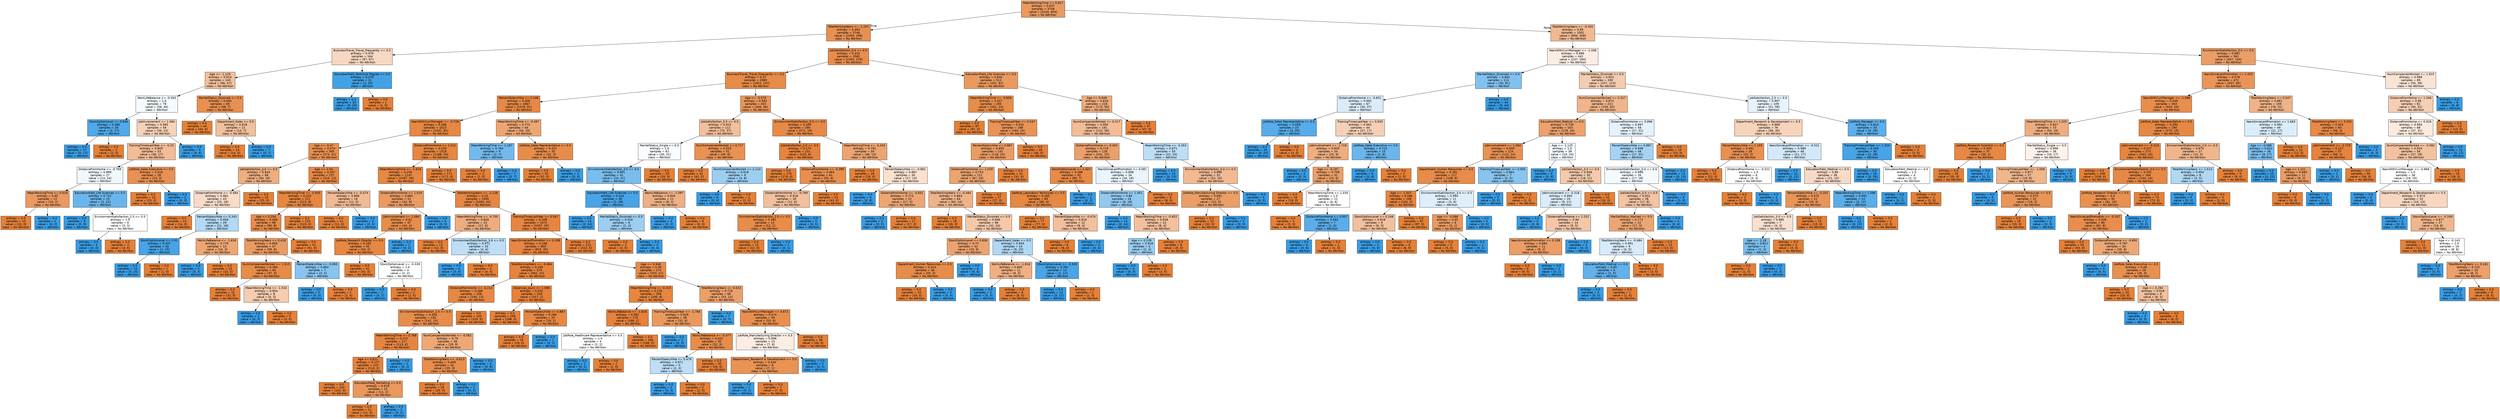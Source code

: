 digraph Tree {
node [shape=box, style="filled", color="black", fontname="helvetica"] ;
edge [fontname="helvetica"] ;
0 [label="MeanWorkingTime <= 0.817\nentropy = 0.637\nsamples = 3748\nvalue = [3144, 604]\nclass = No Attrition", fillcolor="#ea995f"] ;
1 [label="TotalWorkingYears <= -1.257\nentropy = 0.493\nsamples = 2746\nvalue = [2450, 296]\nclass = No Attrition", fillcolor="#e89051"] ;
0 -> 1 [labeldistance=2.5, labelangle=45, headlabel="True"] ;
2 [label="BusinessTravel_Travel_Frequently <= 0.5\nentropy = 0.976\nsamples = 164\nvalue = [97, 67]\nclass = No Attrition", fillcolor="#f7d8c2"] ;
1 -> 2 ;
3 [label="Age <= -1.125\nentropy = 0.914\nsamples = 143\nvalue = [96, 47]\nclass = No Attrition", fillcolor="#f2bf9a"] ;
2 -> 3 ;
4 [label="WorkLifeBalance <= -0.593\nentropy = 1.0\nsamples = 78\nvalue = [38, 40]\nclass = Attrition", fillcolor="#f5fafe"] ;
3 -> 4 ;
5 [label="StockOptionLevel <= 0.836\nentropy = 0.485\nsamples = 19\nvalue = [2, 17]\nclass = Attrition", fillcolor="#50a9e8"] ;
4 -> 5 ;
6 [label="entropy = 0.0\nsamples = 17\nvalue = [0, 17]\nclass = Attrition", fillcolor="#399de5"] ;
5 -> 6 ;
7 [label="entropy = 0.0\nsamples = 2\nvalue = [2, 0]\nclass = No Attrition", fillcolor="#e58139"] ;
5 -> 7 ;
8 [label="JobInvolvement <= 1.084\nentropy = 0.965\nsamples = 59\nvalue = [36, 23]\nclass = No Attrition", fillcolor="#f6d2b8"] ;
4 -> 8 ;
9 [label="TrainingTimesLastYear <= -0.23\nentropy = 0.905\nsamples = 53\nvalue = [36, 17]\nclass = No Attrition", fillcolor="#f1bc96"] ;
8 -> 9 ;
10 [label="DistanceFromHome <= -0.769\nentropy = 0.999\nsamples = 27\nvalue = [13, 14]\nclass = Attrition", fillcolor="#f1f8fd"] ;
9 -> 10 ;
11 [label="MeanWorkingTime <= 0.619\nentropy = 0.65\nsamples = 12\nvalue = [10, 2]\nclass = No Attrition", fillcolor="#ea9a61"] ;
10 -> 11 ;
12 [label="entropy = 0.0\nsamples = 10\nvalue = [10, 0]\nclass = No Attrition", fillcolor="#e58139"] ;
11 -> 12 ;
13 [label="entropy = 0.0\nsamples = 2\nvalue = [0, 2]\nclass = Attrition", fillcolor="#399de5"] ;
11 -> 13 ;
14 [label="EducationField_Life Sciences <= 0.5\nentropy = 0.722\nsamples = 15\nvalue = [3, 12]\nclass = Attrition", fillcolor="#6ab6ec"] ;
10 -> 14 ;
15 [label="entropy = 0.0\nsamples = 9\nvalue = [0, 9]\nclass = Attrition", fillcolor="#399de5"] ;
14 -> 15 ;
16 [label="EnvironmentSatisfaction_2.0 <= 0.5\nentropy = 1.0\nsamples = 6\nvalue = [3, 3]\nclass = No Attrition", fillcolor="#ffffff"] ;
14 -> 16 ;
17 [label="entropy = 0.0\nsamples = 3\nvalue = [0, 3]\nclass = Attrition", fillcolor="#399de5"] ;
16 -> 17 ;
18 [label="entropy = 0.0\nsamples = 3\nvalue = [3, 0]\nclass = No Attrition", fillcolor="#e58139"] ;
16 -> 18 ;
19 [label="JobRole_Sales Executive <= 0.5\nentropy = 0.516\nsamples = 26\nvalue = [23, 3]\nclass = No Attrition", fillcolor="#e89153"] ;
9 -> 19 ;
20 [label="entropy = 0.0\nsamples = 23\nvalue = [23, 0]\nclass = No Attrition", fillcolor="#e58139"] ;
19 -> 20 ;
21 [label="entropy = 0.0\nsamples = 3\nvalue = [0, 3]\nclass = Attrition", fillcolor="#399de5"] ;
19 -> 21 ;
22 [label="entropy = 0.0\nsamples = 6\nvalue = [0, 6]\nclass = Attrition", fillcolor="#399de5"] ;
8 -> 22 ;
23 [label="MaritalStatus_Divorced <= 0.5\nentropy = 0.493\nsamples = 65\nvalue = [58, 7]\nclass = No Attrition", fillcolor="#e89051"] ;
3 -> 23 ;
24 [label="entropy = 0.0\nsamples = 44\nvalue = [44, 0]\nclass = No Attrition", fillcolor="#e58139"] ;
23 -> 24 ;
25 [label="Department_Sales <= 0.5\nentropy = 0.918\nsamples = 21\nvalue = [14, 7]\nclass = No Attrition", fillcolor="#f2c09c"] ;
23 -> 25 ;
26 [label="entropy = 0.0\nsamples = 14\nvalue = [14, 0]\nclass = No Attrition", fillcolor="#e58139"] ;
25 -> 26 ;
27 [label="entropy = 0.0\nsamples = 7\nvalue = [0, 7]\nclass = Attrition", fillcolor="#399de5"] ;
25 -> 27 ;
28 [label="EducationField_Technical Degree <= 0.5\nentropy = 0.276\nsamples = 21\nvalue = [1, 20]\nclass = Attrition", fillcolor="#43a2e6"] ;
2 -> 28 ;
29 [label="entropy = 0.0\nsamples = 20\nvalue = [0, 20]\nclass = Attrition", fillcolor="#399de5"] ;
28 -> 29 ;
30 [label="entropy = 0.0\nsamples = 1\nvalue = [1, 0]\nclass = No Attrition", fillcolor="#e58139"] ;
28 -> 30 ;
31 [label="JobSatisfaction_0.0 <= 0.5\nentropy = 0.432\nsamples = 2582\nvalue = [2353, 229]\nclass = No Attrition", fillcolor="#e88d4c"] ;
1 -> 31 ;
32 [label="BusinessTravel_Travel_Frequently <= 0.5\nentropy = 0.37\nsamples = 2069\nvalue = [1922, 147]\nclass = No Attrition", fillcolor="#e78b48"] ;
31 -> 32 ;
33 [label="PercentSalaryHike <= 2.248\nentropy = 0.306\nsamples = 1667\nvalue = [1576, 91]\nclass = No Attrition", fillcolor="#e78844"] ;
32 -> 33 ;
34 [label="YearsWithCurrManager <= -0.728\nentropy = 0.286\nsamples = 1623\nvalue = [1542, 81]\nclass = No Attrition", fillcolor="#e68843"] ;
33 -> 34 ;
35 [label="Age <= -0.47\nentropy = 0.474\nsamples = 305\nvalue = [274, 31]\nclass = No Attrition", fillcolor="#e88f4f"] ;
34 -> 35 ;
36 [label="JobSatisfaction_3.0 <= 0.5\nentropy = 0.834\nsamples = 68\nvalue = [50, 18]\nclass = No Attrition", fillcolor="#eeae80"] ;
35 -> 36 ;
37 [label="DistanceFromHome <= -0.584\nentropy = 0.981\nsamples = 43\nvalue = [25, 18]\nclass = No Attrition", fillcolor="#f8dcc8"] ;
36 -> 37 ;
38 [label="entropy = 0.0\nsamples = 14\nvalue = [14, 0]\nclass = No Attrition", fillcolor="#e58139"] ;
37 -> 38 ;
39 [label="PercentSalaryHike <= 0.343\nentropy = 0.958\nsamples = 29\nvalue = [11, 18]\nclass = Attrition", fillcolor="#b2d9f5"] ;
37 -> 39 ;
40 [label="StockOptionLevel <= 2.01\nentropy = 0.337\nsamples = 16\nvalue = [1, 15]\nclass = Attrition", fillcolor="#46a4e7"] ;
39 -> 40 ;
41 [label="entropy = 0.0\nsamples = 15\nvalue = [0, 15]\nclass = Attrition", fillcolor="#399de5"] ;
40 -> 41 ;
42 [label="entropy = 0.0\nsamples = 1\nvalue = [1, 0]\nclass = No Attrition", fillcolor="#e58139"] ;
40 -> 42 ;
43 [label="WorkLifeBalance <= -1.816\nentropy = 0.779\nsamples = 13\nvalue = [10, 3]\nclass = No Attrition", fillcolor="#eda774"] ;
39 -> 43 ;
44 [label="entropy = 0.0\nsamples = 3\nvalue = [0, 3]\nclass = Attrition", fillcolor="#399de5"] ;
43 -> 44 ;
45 [label="entropy = 0.0\nsamples = 10\nvalue = [10, 0]\nclass = No Attrition", fillcolor="#e58139"] ;
43 -> 45 ;
46 [label="entropy = 0.0\nsamples = 25\nvalue = [25, 0]\nclass = No Attrition", fillcolor="#e58139"] ;
36 -> 46 ;
47 [label="Age <= 2.04\nentropy = 0.307\nsamples = 237\nvalue = [224, 13]\nclass = No Attrition", fillcolor="#e78844"] ;
35 -> 47 ;
48 [label="MeanWorkingTime <= -0.935\nentropy = 0.225\nsamples = 221\nvalue = [213, 8]\nclass = No Attrition", fillcolor="#e68640"] ;
47 -> 48 ;
49 [label="Age <= 0.294\nentropy = 0.408\nsamples = 98\nvalue = [90, 8]\nclass = No Attrition", fillcolor="#e78c4b"] ;
48 -> 49 ;
50 [label="TotalWorkingYears <= 0.418\nentropy = 0.658\nsamples = 47\nvalue = [39, 8]\nclass = No Attrition", fillcolor="#ea9b62"] ;
49 -> 50 ;
51 [label="NumCompaniesWorked <= 1.515\nentropy = 0.384\nsamples = 40\nvalue = [37, 3]\nclass = No Attrition", fillcolor="#e78b49"] ;
50 -> 51 ;
52 [label="entropy = 0.0\nsamples = 32\nvalue = [32, 0]\nclass = No Attrition", fillcolor="#e58139"] ;
51 -> 52 ;
53 [label="MeanWorkingTime <= -1.534\nentropy = 0.954\nsamples = 8\nvalue = [5, 3]\nclass = No Attrition", fillcolor="#f5cdb0"] ;
51 -> 53 ;
54 [label="entropy = 0.0\nsamples = 3\nvalue = [0, 3]\nclass = Attrition", fillcolor="#399de5"] ;
53 -> 54 ;
55 [label="entropy = 0.0\nsamples = 5\nvalue = [5, 0]\nclass = No Attrition", fillcolor="#e58139"] ;
53 -> 55 ;
56 [label="PercentSalaryHike <= -0.065\nentropy = 0.863\nsamples = 7\nvalue = [2, 5]\nclass = Attrition", fillcolor="#88c4ef"] ;
50 -> 56 ;
57 [label="entropy = 0.0\nsamples = 5\nvalue = [0, 5]\nclass = Attrition", fillcolor="#399de5"] ;
56 -> 57 ;
58 [label="entropy = 0.0\nsamples = 2\nvalue = [2, 0]\nclass = No Attrition", fillcolor="#e58139"] ;
56 -> 58 ;
59 [label="entropy = 0.0\nsamples = 51\nvalue = [51, 0]\nclass = No Attrition", fillcolor="#e58139"] ;
49 -> 59 ;
60 [label="entropy = 0.0\nsamples = 123\nvalue = [123, 0]\nclass = No Attrition", fillcolor="#e58139"] ;
48 -> 60 ;
61 [label="PercentSalaryHike <= -0.474\nentropy = 0.896\nsamples = 16\nvalue = [11, 5]\nclass = No Attrition", fillcolor="#f1ba93"] ;
47 -> 61 ;
62 [label="entropy = 0.0\nsamples = 11\nvalue = [11, 0]\nclass = No Attrition", fillcolor="#e58139"] ;
61 -> 62 ;
63 [label="entropy = 0.0\nsamples = 5\nvalue = [0, 5]\nclass = Attrition", fillcolor="#399de5"] ;
61 -> 63 ;
64 [label="DistanceFromHome <= 1.512\nentropy = 0.233\nsamples = 1318\nvalue = [1268, 50]\nclass = No Attrition", fillcolor="#e68641"] ;
34 -> 64 ;
65 [label="MeanWorkingTime <= -1.616\nentropy = 0.259\nsamples = 1147\nvalue = [1097, 50]\nclass = No Attrition", fillcolor="#e68742"] ;
64 -> 65 ;
66 [label="DistanceFromHome <= 1.019\nentropy = 0.665\nsamples = 52\nvalue = [43, 9]\nclass = No Attrition", fillcolor="#ea9b62"] ;
65 -> 66 ;
67 [label="JobInvolvement <= 1.084\nentropy = 0.42\nsamples = 47\nvalue = [43, 4]\nclass = No Attrition", fillcolor="#e78d4b"] ;
66 -> 67 ;
68 [label="JobRole_Research Director <= 0.5\nentropy = 0.262\nsamples = 45\nvalue = [43, 2]\nclass = No Attrition", fillcolor="#e68742"] ;
67 -> 68 ;
69 [label="entropy = 0.0\nsamples = 41\nvalue = [41, 0]\nclass = No Attrition", fillcolor="#e58139"] ;
68 -> 69 ;
70 [label="StockOptionLevel <= -0.339\nentropy = 1.0\nsamples = 4\nvalue = [2, 2]\nclass = No Attrition", fillcolor="#ffffff"] ;
68 -> 70 ;
71 [label="entropy = 0.0\nsamples = 2\nvalue = [0, 2]\nclass = Attrition", fillcolor="#399de5"] ;
70 -> 71 ;
72 [label="entropy = 0.0\nsamples = 2\nvalue = [2, 0]\nclass = No Attrition", fillcolor="#e58139"] ;
70 -> 72 ;
73 [label="entropy = 0.0\nsamples = 2\nvalue = [0, 2]\nclass = Attrition", fillcolor="#399de5"] ;
67 -> 73 ;
74 [label="entropy = 0.0\nsamples = 5\nvalue = [0, 5]\nclass = Attrition", fillcolor="#399de5"] ;
66 -> 74 ;
75 [label="TotalWorkingYears <= -1.128\nentropy = 0.23\nsamples = 1095\nvalue = [1054, 41]\nclass = No Attrition", fillcolor="#e68641"] ;
65 -> 75 ;
76 [label="MeanWorkingTime <= -0.705\nentropy = 0.828\nsamples = 23\nvalue = [17, 6]\nclass = No Attrition", fillcolor="#eead7f"] ;
75 -> 76 ;
77 [label="entropy = 0.0\nsamples = 13\nvalue = [13, 0]\nclass = No Attrition", fillcolor="#e58139"] ;
76 -> 77 ;
78 [label="EnvironmentSatisfaction_3.0 <= 0.5\nentropy = 0.971\nsamples = 10\nvalue = [4, 6]\nclass = Attrition", fillcolor="#bddef6"] ;
76 -> 78 ;
79 [label="entropy = 0.0\nsamples = 6\nvalue = [0, 6]\nclass = Attrition", fillcolor="#399de5"] ;
78 -> 79 ;
80 [label="entropy = 0.0\nsamples = 4\nvalue = [4, 0]\nclass = No Attrition", fillcolor="#e58139"] ;
78 -> 80 ;
81 [label="TrainingTimesLastYear <= 0.547\nentropy = 0.208\nsamples = 1072\nvalue = [1037, 35]\nclass = No Attrition", fillcolor="#e68540"] ;
75 -> 81 ;
82 [label="YearsSinceLastPromotion <= 0.108\nentropy = 0.248\nsamples = 850\nvalue = [815, 35]\nclass = No Attrition", fillcolor="#e68642"] ;
81 -> 82 ;
83 [label="TotalWorkingYears <= -0.484\nentropy = 0.165\nsamples = 576\nvalue = [562, 14]\nclass = No Attrition", fillcolor="#e6843e"] ;
82 -> 83 ;
84 [label="DistanceFromHome <= -0.214\nentropy = 0.288\nsamples = 258\nvalue = [245, 13]\nclass = No Attrition", fillcolor="#e68844"] ;
83 -> 84 ;
85 [label="EnvironmentSatisfaction_2.0 <= 0.5\nentropy = 0.416\nsamples = 155\nvalue = [142, 13]\nclass = No Attrition", fillcolor="#e78d4b"] ;
84 -> 85 ;
86 [label="MeanWorkingTime <= 0.768\nentropy = 0.215\nsamples = 117\nvalue = [113, 4]\nclass = No Attrition", fillcolor="#e68540"] ;
85 -> 86 ;
87 [label="Age <= 0.621\nentropy = 0.127\nsamples = 115\nvalue = [113, 2]\nclass = No Attrition", fillcolor="#e5833d"] ;
86 -> 87 ;
88 [label="entropy = 0.0\nsamples = 102\nvalue = [102, 0]\nclass = No Attrition", fillcolor="#e58139"] ;
87 -> 88 ;
89 [label="EducationField_Marketing <= 0.5\nentropy = 0.619\nsamples = 13\nvalue = [11, 2]\nclass = No Attrition", fillcolor="#ea985d"] ;
87 -> 89 ;
90 [label="entropy = 0.0\nsamples = 11\nvalue = [11, 0]\nclass = No Attrition", fillcolor="#e58139"] ;
89 -> 90 ;
91 [label="entropy = 0.0\nsamples = 2\nvalue = [0, 2]\nclass = Attrition", fillcolor="#399de5"] ;
89 -> 91 ;
92 [label="entropy = 0.0\nsamples = 2\nvalue = [0, 2]\nclass = Attrition", fillcolor="#399de5"] ;
86 -> 92 ;
93 [label="NumCompaniesWorked <= -0.082\nentropy = 0.79\nsamples = 38\nvalue = [29, 9]\nclass = No Attrition", fillcolor="#eda876"] ;
85 -> 93 ;
94 [label="TotalWorkingYears <= -0.613\nentropy = 0.449\nsamples = 32\nvalue = [29, 3]\nclass = No Attrition", fillcolor="#e88e4d"] ;
93 -> 94 ;
95 [label="entropy = 0.0\nsamples = 29\nvalue = [29, 0]\nclass = No Attrition", fillcolor="#e58139"] ;
94 -> 95 ;
96 [label="entropy = 0.0\nsamples = 3\nvalue = [0, 3]\nclass = Attrition", fillcolor="#399de5"] ;
94 -> 96 ;
97 [label="entropy = 0.0\nsamples = 6\nvalue = [0, 6]\nclass = Attrition", fillcolor="#399de5"] ;
93 -> 97 ;
98 [label="entropy = 0.0\nsamples = 103\nvalue = [103, 0]\nclass = No Attrition", fillcolor="#e58139"] ;
84 -> 98 ;
99 [label="Absences_Jours <= 1.596\nentropy = 0.031\nsamples = 318\nvalue = [317, 1]\nclass = No Attrition", fillcolor="#e5813a"] ;
83 -> 99 ;
100 [label="entropy = 0.0\nsamples = 298\nvalue = [298, 0]\nclass = No Attrition", fillcolor="#e58139"] ;
99 -> 100 ;
101 [label="PercentSalaryHike <= 0.887\nentropy = 0.286\nsamples = 20\nvalue = [19, 1]\nclass = No Attrition", fillcolor="#e68843"] ;
99 -> 101 ;
102 [label="entropy = 0.0\nsamples = 19\nvalue = [19, 0]\nclass = No Attrition", fillcolor="#e58139"] ;
101 -> 102 ;
103 [label="entropy = 0.0\nsamples = 1\nvalue = [0, 1]\nclass = Attrition", fillcolor="#399de5"] ;
101 -> 103 ;
104 [label="Age <= 0.948\nentropy = 0.39\nsamples = 274\nvalue = [253, 21]\nclass = No Attrition", fillcolor="#e78b49"] ;
82 -> 104 ;
105 [label="MeanWorkingTime <= 0.415\nentropy = 0.235\nsamples = 208\nvalue = [200, 8]\nclass = No Attrition", fillcolor="#e68641"] ;
104 -> 105 ;
106 [label="WorkLifeBalance <= -1.816\nentropy = 0.092\nsamples = 170\nvalue = [168, 2]\nclass = No Attrition", fillcolor="#e5823b"] ;
105 -> 106 ;
107 [label="JobRole_Healthcare Representative <= 0.5\nentropy = 1.0\nsamples = 4\nvalue = [2, 2]\nclass = No Attrition", fillcolor="#ffffff"] ;
106 -> 107 ;
108 [label="entropy = 0.0\nsamples = 2\nvalue = [0, 2]\nclass = Attrition", fillcolor="#399de5"] ;
107 -> 108 ;
109 [label="entropy = 0.0\nsamples = 2\nvalue = [2, 0]\nclass = No Attrition", fillcolor="#e58139"] ;
107 -> 109 ;
110 [label="entropy = 0.0\nsamples = 166\nvalue = [166, 0]\nclass = No Attrition", fillcolor="#e58139"] ;
106 -> 110 ;
111 [label="TrainingTimesLastYear <= -1.785\nentropy = 0.629\nsamples = 38\nvalue = [32, 6]\nclass = No Attrition", fillcolor="#ea995e"] ;
105 -> 111 ;
112 [label="entropy = 0.0\nsamples = 3\nvalue = [0, 3]\nclass = Attrition", fillcolor="#399de5"] ;
111 -> 112 ;
113 [label="WorkLifeBalance <= -0.377\nentropy = 0.422\nsamples = 35\nvalue = [32, 3]\nclass = No Attrition", fillcolor="#e78d4c"] ;
111 -> 113 ;
114 [label="PercentSalaryHike <= 0.479\nentropy = 0.971\nsamples = 5\nvalue = [2, 3]\nclass = Attrition", fillcolor="#bddef6"] ;
113 -> 114 ;
115 [label="entropy = 0.0\nsamples = 3\nvalue = [0, 3]\nclass = Attrition", fillcolor="#399de5"] ;
114 -> 115 ;
116 [label="entropy = 0.0\nsamples = 2\nvalue = [2, 0]\nclass = No Attrition", fillcolor="#e58139"] ;
114 -> 116 ;
117 [label="entropy = 0.0\nsamples = 30\nvalue = [30, 0]\nclass = No Attrition", fillcolor="#e58139"] ;
113 -> 117 ;
118 [label="TotalWorkingYears <= 0.032\nentropy = 0.716\nsamples = 66\nvalue = [53, 13]\nclass = No Attrition", fillcolor="#eba06a"] ;
104 -> 118 ;
119 [label="entropy = 0.0\nsamples = 7\nvalue = [0, 7]\nclass = Attrition", fillcolor="#399de5"] ;
118 -> 119 ;
120 [label="YearsWithCurrManager <= 0.672\nentropy = 0.474\nsamples = 59\nvalue = [53, 6]\nclass = No Attrition", fillcolor="#e88f4f"] ;
118 -> 120 ;
121 [label="JobRole_Manufacturing Director <= 0.5\nentropy = 0.996\nsamples = 13\nvalue = [7, 6]\nclass = No Attrition", fillcolor="#fbede3"] ;
120 -> 121 ;
122 [label="Department_Research & Development <= 0.5\nentropy = 0.544\nsamples = 8\nvalue = [7, 1]\nclass = No Attrition", fillcolor="#e99355"] ;
121 -> 122 ;
123 [label="entropy = 0.0\nsamples = 1\nvalue = [0, 1]\nclass = Attrition", fillcolor="#399de5"] ;
122 -> 123 ;
124 [label="entropy = 0.0\nsamples = 7\nvalue = [7, 0]\nclass = No Attrition", fillcolor="#e58139"] ;
122 -> 124 ;
125 [label="entropy = 0.0\nsamples = 5\nvalue = [0, 5]\nclass = Attrition", fillcolor="#399de5"] ;
121 -> 125 ;
126 [label="entropy = 0.0\nsamples = 46\nvalue = [46, 0]\nclass = No Attrition", fillcolor="#e58139"] ;
120 -> 126 ;
127 [label="entropy = 0.0\nsamples = 222\nvalue = [222, 0]\nclass = No Attrition", fillcolor="#e58139"] ;
81 -> 127 ;
128 [label="entropy = 0.0\nsamples = 171\nvalue = [171, 0]\nclass = No Attrition", fillcolor="#e58139"] ;
64 -> 128 ;
129 [label="MeanWorkingTime <= -0.497\nentropy = 0.773\nsamples = 44\nvalue = [34, 10]\nclass = No Attrition", fillcolor="#eda673"] ;
33 -> 129 ;
130 [label="MeanWorkingTime <= -1.187\nentropy = 0.764\nsamples = 9\nvalue = [2, 7]\nclass = Attrition", fillcolor="#72b9ec"] ;
129 -> 130 ;
131 [label="entropy = 0.0\nsamples = 2\nvalue = [2, 0]\nclass = No Attrition", fillcolor="#e58139"] ;
130 -> 131 ;
132 [label="entropy = 0.0\nsamples = 7\nvalue = [0, 7]\nclass = Attrition", fillcolor="#399de5"] ;
130 -> 132 ;
133 [label="JobRole_Sales Representative <= 0.5\nentropy = 0.422\nsamples = 35\nvalue = [32, 3]\nclass = No Attrition", fillcolor="#e78d4c"] ;
129 -> 133 ;
134 [label="entropy = 0.0\nsamples = 32\nvalue = [32, 0]\nclass = No Attrition", fillcolor="#e58139"] ;
133 -> 134 ;
135 [label="entropy = 0.0\nsamples = 3\nvalue = [0, 3]\nclass = Attrition", fillcolor="#399de5"] ;
133 -> 135 ;
136 [label="Age <= -0.579\nentropy = 0.582\nsamples = 402\nvalue = [346, 56]\nclass = No Attrition", fillcolor="#e99559"] ;
32 -> 136 ;
137 [label="JobSatisfaction_3.0 <= 0.5\nentropy = 0.915\nsamples = 112\nvalue = [75, 37]\nclass = No Attrition", fillcolor="#f2bf9b"] ;
136 -> 137 ;
138 [label="MaritalStatus_Single <= 0.5\nentropy = 1.0\nsamples = 61\nvalue = [30, 31]\nclass = Attrition", fillcolor="#f9fcfe"] ;
137 -> 138 ;
139 [label="EnvironmentSatisfaction_3.0 <= 0.5\nentropy = 0.801\nsamples = 41\nvalue = [10, 31]\nclass = Attrition", fillcolor="#79bded"] ;
138 -> 139 ;
140 [label="EducationField_Life Sciences <= 0.5\nentropy = 0.353\nsamples = 30\nvalue = [2, 28]\nclass = Attrition", fillcolor="#47a4e7"] ;
139 -> 140 ;
141 [label="entropy = 0.0\nsamples = 24\nvalue = [0, 24]\nclass = Attrition", fillcolor="#399de5"] ;
140 -> 141 ;
142 [label="MaritalStatus_Divorced <= 0.5\nentropy = 0.918\nsamples = 6\nvalue = [2, 4]\nclass = Attrition", fillcolor="#9ccef2"] ;
140 -> 142 ;
143 [label="entropy = 0.0\nsamples = 2\nvalue = [2, 0]\nclass = No Attrition", fillcolor="#e58139"] ;
142 -> 143 ;
144 [label="entropy = 0.0\nsamples = 4\nvalue = [0, 4]\nclass = Attrition", fillcolor="#399de5"] ;
142 -> 144 ;
145 [label="WorkLifeBalance <= -1.097\nentropy = 0.845\nsamples = 11\nvalue = [8, 3]\nclass = No Attrition", fillcolor="#efb083"] ;
139 -> 145 ;
146 [label="entropy = 0.0\nsamples = 3\nvalue = [0, 3]\nclass = Attrition", fillcolor="#399de5"] ;
145 -> 146 ;
147 [label="entropy = 0.0\nsamples = 8\nvalue = [8, 0]\nclass = No Attrition", fillcolor="#e58139"] ;
145 -> 147 ;
148 [label="entropy = 0.0\nsamples = 20\nvalue = [20, 0]\nclass = No Attrition", fillcolor="#e58139"] ;
138 -> 148 ;
149 [label="NumCompaniesWorked <= 0.717\nentropy = 0.523\nsamples = 51\nvalue = [45, 6]\nclass = No Attrition", fillcolor="#e89253"] ;
137 -> 149 ;
150 [label="entropy = 0.0\nsamples = 42\nvalue = [42, 0]\nclass = No Attrition", fillcolor="#e58139"] ;
149 -> 150 ;
151 [label="NumCompaniesWorked <= 2.114\nentropy = 0.918\nsamples = 9\nvalue = [3, 6]\nclass = Attrition", fillcolor="#9ccef2"] ;
149 -> 151 ;
152 [label="entropy = 0.0\nsamples = 6\nvalue = [0, 6]\nclass = Attrition", fillcolor="#399de5"] ;
151 -> 152 ;
153 [label="entropy = 0.0\nsamples = 3\nvalue = [3, 0]\nclass = No Attrition", fillcolor="#e58139"] ;
151 -> 153 ;
154 [label="EnvironmentSatisfaction_0.0 <= 0.5\nentropy = 0.349\nsamples = 290\nvalue = [271, 19]\nclass = No Attrition", fillcolor="#e78a47"] ;
136 -> 154 ;
155 [label="JobSatisfaction_2.0 <= 0.5\nentropy = 0.174\nsamples = 231\nvalue = [225, 6]\nclass = No Attrition", fillcolor="#e6843e"] ;
154 -> 155 ;
156 [label="entropy = 0.0\nsamples = 170\nvalue = [170, 0]\nclass = No Attrition", fillcolor="#e58139"] ;
155 -> 156 ;
157 [label="DistanceFromHome <= -0.399\nentropy = 0.464\nsamples = 61\nvalue = [55, 6]\nclass = No Attrition", fillcolor="#e88f4f"] ;
155 -> 157 ;
158 [label="DistanceFromHome <= -0.769\nentropy = 0.918\nsamples = 18\nvalue = [12, 6]\nclass = No Attrition", fillcolor="#f2c09c"] ;
157 -> 158 ;
159 [label="EnvironmentSatisfaction_2.0 <= 0.5\nentropy = 0.391\nsamples = 13\nvalue = [12, 1]\nclass = No Attrition", fillcolor="#e78c49"] ;
158 -> 159 ;
160 [label="entropy = 0.0\nsamples = 12\nvalue = [12, 0]\nclass = No Attrition", fillcolor="#e58139"] ;
159 -> 160 ;
161 [label="entropy = 0.0\nsamples = 1\nvalue = [0, 1]\nclass = Attrition", fillcolor="#399de5"] ;
159 -> 161 ;
162 [label="entropy = 0.0\nsamples = 5\nvalue = [0, 5]\nclass = Attrition", fillcolor="#399de5"] ;
158 -> 162 ;
163 [label="entropy = 0.0\nsamples = 43\nvalue = [43, 0]\nclass = No Attrition", fillcolor="#e58139"] ;
157 -> 163 ;
164 [label="MeanWorkingTime <= -0.433\nentropy = 0.761\nsamples = 59\nvalue = [46, 13]\nclass = No Attrition", fillcolor="#eca571"] ;
154 -> 164 ;
165 [label="entropy = 0.0\nsamples = 29\nvalue = [29, 0]\nclass = No Attrition", fillcolor="#e58139"] ;
164 -> 165 ;
166 [label="PercentSalaryHike <= -0.882\nentropy = 0.987\nsamples = 30\nvalue = [17, 13]\nclass = No Attrition", fillcolor="#f9e1d0"] ;
164 -> 166 ;
167 [label="entropy = 0.0\nsamples = 8\nvalue = [0, 8]\nclass = Attrition", fillcolor="#399de5"] ;
166 -> 167 ;
168 [label="DistanceFromHome <= -0.831\nentropy = 0.773\nsamples = 22\nvalue = [17, 5]\nclass = No Attrition", fillcolor="#eda673"] ;
166 -> 168 ;
169 [label="entropy = 0.0\nsamples = 5\nvalue = [0, 5]\nclass = Attrition", fillcolor="#399de5"] ;
168 -> 169 ;
170 [label="entropy = 0.0\nsamples = 17\nvalue = [17, 0]\nclass = No Attrition", fillcolor="#e58139"] ;
168 -> 170 ;
171 [label="EducationField_Life Sciences <= 0.5\nentropy = 0.634\nsamples = 513\nvalue = [431, 82]\nclass = No Attrition", fillcolor="#ea995f"] ;
31 -> 171 ;
172 [label="MeanWorkingTime <= -0.856\nentropy = 0.417\nsamples = 285\nvalue = [261, 24]\nclass = No Attrition", fillcolor="#e78d4b"] ;
171 -> 172 ;
173 [label="entropy = 0.0\nsamples = 97\nvalue = [97, 0]\nclass = No Attrition", fillcolor="#e58139"] ;
172 -> 173 ;
174 [label="TrainingTimesLastYear <= 0.547\nentropy = 0.551\nsamples = 188\nvalue = [164, 24]\nclass = No Attrition", fillcolor="#e99356"] ;
172 -> 174 ;
175 [label="PercentSalaryHike <= 0.887\nentropy = 0.655\nsamples = 142\nvalue = [118, 24]\nclass = No Attrition", fillcolor="#ea9b61"] ;
174 -> 175 ;
176 [label="DistanceFromHome <= 1.019\nentropy = 0.753\nsamples = 111\nvalue = [87, 24]\nclass = No Attrition", fillcolor="#eca470"] ;
175 -> 176 ;
177 [label="TotalWorkingYears <= -0.484\nentropy = 0.863\nsamples = 84\nvalue = [60, 24]\nclass = No Attrition", fillcolor="#efb388"] ;
176 -> 177 ;
178 [label="entropy = 0.0\nsamples = 18\nvalue = [18, 0]\nclass = No Attrition", fillcolor="#e58139"] ;
177 -> 178 ;
179 [label="MaritalStatus_Divorced <= 0.5\nentropy = 0.946\nsamples = 66\nvalue = [42, 24]\nclass = No Attrition", fillcolor="#f4c9aa"] ;
177 -> 179 ;
180 [label="StockOptionLevel <= 0.836\nentropy = 0.75\nsamples = 42\nvalue = [33, 9]\nclass = No Attrition", fillcolor="#eca36f"] ;
179 -> 180 ;
181 [label="Department_Human Resources <= 0.5\nentropy = 0.414\nsamples = 36\nvalue = [33, 3]\nclass = No Attrition", fillcolor="#e78c4b"] ;
180 -> 181 ;
182 [label="entropy = 0.0\nsamples = 33\nvalue = [33, 0]\nclass = No Attrition", fillcolor="#e58139"] ;
181 -> 182 ;
183 [label="entropy = 0.0\nsamples = 3\nvalue = [0, 3]\nclass = Attrition", fillcolor="#399de5"] ;
181 -> 183 ;
184 [label="entropy = 0.0\nsamples = 6\nvalue = [0, 6]\nclass = Attrition", fillcolor="#399de5"] ;
180 -> 184 ;
185 [label="Department_Sales <= 0.5\nentropy = 0.954\nsamples = 24\nvalue = [9, 15]\nclass = Attrition", fillcolor="#b0d8f5"] ;
179 -> 185 ;
186 [label="WorkLifeBalance <= -1.816\nentropy = 0.845\nsamples = 11\nvalue = [8, 3]\nclass = No Attrition", fillcolor="#efb083"] ;
185 -> 186 ;
187 [label="entropy = 0.0\nsamples = 3\nvalue = [0, 3]\nclass = Attrition", fillcolor="#399de5"] ;
186 -> 187 ;
188 [label="entropy = 0.0\nsamples = 8\nvalue = [8, 0]\nclass = No Attrition", fillcolor="#e58139"] ;
186 -> 188 ;
189 [label="StockOptionLevel <= -0.339\nentropy = 0.391\nsamples = 13\nvalue = [1, 12]\nclass = Attrition", fillcolor="#49a5e7"] ;
185 -> 189 ;
190 [label="entropy = 0.0\nsamples = 12\nvalue = [0, 12]\nclass = Attrition", fillcolor="#399de5"] ;
189 -> 190 ;
191 [label="entropy = 0.0\nsamples = 1\nvalue = [1, 0]\nclass = No Attrition", fillcolor="#e58139"] ;
189 -> 191 ;
192 [label="entropy = 0.0\nsamples = 27\nvalue = [27, 0]\nclass = No Attrition", fillcolor="#e58139"] ;
176 -> 192 ;
193 [label="entropy = 0.0\nsamples = 31\nvalue = [31, 0]\nclass = No Attrition", fillcolor="#e58139"] ;
175 -> 193 ;
194 [label="entropy = 0.0\nsamples = 46\nvalue = [46, 0]\nclass = No Attrition", fillcolor="#e58139"] ;
174 -> 194 ;
195 [label="Age <= 0.948\nentropy = 0.818\nsamples = 228\nvalue = [170, 58]\nclass = No Attrition", fillcolor="#eeac7d"] ;
171 -> 195 ;
196 [label="NumCompaniesWorked <= 0.317\nentropy = 0.905\nsamples = 181\nvalue = [123, 58]\nclass = No Attrition", fillcolor="#f1bc96"] ;
195 -> 196 ;
197 [label="DistanceFromHome <= 0.402\nentropy = 0.719\nsamples = 126\nvalue = [101, 25]\nclass = No Attrition", fillcolor="#eba06a"] ;
196 -> 197 ;
198 [label="StockOptionLevel <= 1.423\nentropy = 0.388\nsamples = 92\nvalue = [85, 7]\nclass = No Attrition", fillcolor="#e78b49"] ;
197 -> 198 ;
199 [label="JobRole_Laboratory Technician <= 0.5\nentropy = 0.265\nsamples = 89\nvalue = [85, 4]\nclass = No Attrition", fillcolor="#e68742"] ;
198 -> 199 ;
200 [label="entropy = 0.0\nsamples = 77\nvalue = [77, 0]\nclass = No Attrition", fillcolor="#e58139"] ;
199 -> 200 ;
201 [label="PercentSalaryHike <= -0.474\nentropy = 0.918\nsamples = 12\nvalue = [8, 4]\nclass = No Attrition", fillcolor="#f2c09c"] ;
199 -> 201 ;
202 [label="entropy = 0.0\nsamples = 8\nvalue = [8, 0]\nclass = No Attrition", fillcolor="#e58139"] ;
201 -> 202 ;
203 [label="entropy = 0.0\nsamples = 4\nvalue = [0, 4]\nclass = Attrition", fillcolor="#399de5"] ;
201 -> 203 ;
204 [label="entropy = 0.0\nsamples = 3\nvalue = [0, 3]\nclass = Attrition", fillcolor="#399de5"] ;
198 -> 204 ;
205 [label="YearsSinceLastPromotion <= 0.581\nentropy = 0.998\nsamples = 34\nvalue = [16, 18]\nclass = Attrition", fillcolor="#e9f4fc"] ;
197 -> 205 ;
206 [label="DistanceFromHome <= 1.451\nentropy = 0.89\nsamples = 26\nvalue = [8, 18]\nclass = Attrition", fillcolor="#91c9f1"] ;
205 -> 206 ;
207 [label="entropy = 0.0\nsamples = 14\nvalue = [0, 14]\nclass = Attrition", fillcolor="#399de5"] ;
206 -> 207 ;
208 [label="MeanWorkingTime <= -0.852\nentropy = 0.918\nsamples = 12\nvalue = [8, 4]\nclass = No Attrition", fillcolor="#f2c09c"] ;
206 -> 208 ;
209 [label="Age <= 0.239\nentropy = 0.918\nsamples = 6\nvalue = [2, 4]\nclass = Attrition", fillcolor="#9ccef2"] ;
208 -> 209 ;
210 [label="entropy = 0.0\nsamples = 4\nvalue = [0, 4]\nclass = Attrition", fillcolor="#399de5"] ;
209 -> 210 ;
211 [label="entropy = 0.0\nsamples = 2\nvalue = [2, 0]\nclass = No Attrition", fillcolor="#e58139"] ;
209 -> 211 ;
212 [label="entropy = 0.0\nsamples = 6\nvalue = [6, 0]\nclass = No Attrition", fillcolor="#e58139"] ;
208 -> 212 ;
213 [label="entropy = 0.0\nsamples = 8\nvalue = [8, 0]\nclass = No Attrition", fillcolor="#e58139"] ;
205 -> 213 ;
214 [label="MeanWorkingTime <= -0.263\nentropy = 0.971\nsamples = 55\nvalue = [22, 33]\nclass = Attrition", fillcolor="#bddef6"] ;
196 -> 214 ;
215 [label="entropy = 0.0\nsamples = 23\nvalue = [0, 23]\nclass = Attrition", fillcolor="#399de5"] ;
214 -> 215 ;
216 [label="EnvironmentSatisfaction_0.0 <= 0.5\nentropy = 0.896\nsamples = 32\nvalue = [22, 10]\nclass = No Attrition", fillcolor="#f1ba93"] ;
214 -> 216 ;
217 [label="JobRole_Manufacturing Director <= 0.5\nentropy = 0.691\nsamples = 27\nvalue = [22, 5]\nclass = No Attrition", fillcolor="#eb9e66"] ;
216 -> 217 ;
218 [label="entropy = 0.0\nsamples = 22\nvalue = [22, 0]\nclass = No Attrition", fillcolor="#e58139"] ;
217 -> 218 ;
219 [label="entropy = 0.0\nsamples = 5\nvalue = [0, 5]\nclass = Attrition", fillcolor="#399de5"] ;
217 -> 219 ;
220 [label="entropy = 0.0\nsamples = 5\nvalue = [0, 5]\nclass = Attrition", fillcolor="#399de5"] ;
216 -> 220 ;
221 [label="entropy = 0.0\nsamples = 47\nvalue = [47, 0]\nclass = No Attrition", fillcolor="#e58139"] ;
195 -> 221 ;
222 [label="TotalWorkingYears <= -0.355\nentropy = 0.89\nsamples = 1002\nvalue = [694, 308]\nclass = No Attrition", fillcolor="#f1b991"] ;
0 -> 222 [labeldistance=2.5, labelangle=-45, headlabel="False"] ;
223 [label="YearsWithCurrManager <= -1.008\nentropy = 0.996\nsamples = 441\nvalue = [237, 204]\nclass = No Attrition", fillcolor="#fbede3"] ;
222 -> 223 ;
224 [label="MaritalStatus_Divorced <= 0.5\nentropy = 0.842\nsamples = 111\nvalue = [30, 81]\nclass = Attrition", fillcolor="#82c1ef"] ;
223 -> 224 ;
225 [label="DistanceFromHome <= -0.831\nentropy = 0.992\nsamples = 67\nvalue = [30, 37]\nclass = Attrition", fillcolor="#daecfa"] ;
224 -> 225 ;
226 [label="JobRole_Sales Representative <= 0.5\nentropy = 0.559\nsamples = 23\nvalue = [3, 20]\nclass = Attrition", fillcolor="#57ace9"] ;
225 -> 226 ;
227 [label="entropy = 0.0\nsamples = 20\nvalue = [0, 20]\nclass = Attrition", fillcolor="#399de5"] ;
226 -> 227 ;
228 [label="entropy = 0.0\nsamples = 3\nvalue = [3, 0]\nclass = No Attrition", fillcolor="#e58139"] ;
226 -> 228 ;
229 [label="TrainingTimesLastYear <= 0.935\nentropy = 0.962\nsamples = 44\nvalue = [27, 17]\nclass = No Attrition", fillcolor="#f5d0b6"] ;
225 -> 229 ;
230 [label="JobInvolvement <= -1.719\nentropy = 0.834\nsamples = 34\nvalue = [25, 9]\nclass = No Attrition", fillcolor="#eeae80"] ;
229 -> 230 ;
231 [label="entropy = 0.0\nsamples = 3\nvalue = [0, 3]\nclass = Attrition", fillcolor="#399de5"] ;
230 -> 231 ;
232 [label="Age <= -0.197\nentropy = 0.709\nsamples = 31\nvalue = [25, 6]\nclass = No Attrition", fillcolor="#eb9f69"] ;
230 -> 232 ;
233 [label="entropy = 0.0\nsamples = 19\nvalue = [19, 0]\nclass = No Attrition", fillcolor="#e58139"] ;
232 -> 233 ;
234 [label="MeanWorkingTime <= 1.035\nentropy = 1.0\nsamples = 12\nvalue = [6, 6]\nclass = No Attrition", fillcolor="#ffffff"] ;
232 -> 234 ;
235 [label="entropy = 0.0\nsamples = 5\nvalue = [5, 0]\nclass = No Attrition", fillcolor="#e58139"] ;
234 -> 235 ;
236 [label="DistanceFromHome <= 0.957\nentropy = 0.592\nsamples = 7\nvalue = [1, 6]\nclass = Attrition", fillcolor="#5aade9"] ;
234 -> 236 ;
237 [label="entropy = 0.0\nsamples = 6\nvalue = [0, 6]\nclass = Attrition", fillcolor="#399de5"] ;
236 -> 237 ;
238 [label="entropy = 0.0\nsamples = 1\nvalue = [1, 0]\nclass = No Attrition", fillcolor="#e58139"] ;
236 -> 238 ;
239 [label="JobRole_Sales Executive <= 0.5\nentropy = 0.722\nsamples = 10\nvalue = [2, 8]\nclass = Attrition", fillcolor="#6ab6ec"] ;
229 -> 239 ;
240 [label="entropy = 0.0\nsamples = 8\nvalue = [0, 8]\nclass = Attrition", fillcolor="#399de5"] ;
239 -> 240 ;
241 [label="entropy = 0.0\nsamples = 2\nvalue = [2, 0]\nclass = No Attrition", fillcolor="#e58139"] ;
239 -> 241 ;
242 [label="entropy = 0.0\nsamples = 44\nvalue = [0, 44]\nclass = Attrition", fillcolor="#399de5"] ;
224 -> 242 ;
243 [label="MaritalStatus_Divorced <= 0.5\nentropy = 0.953\nsamples = 330\nvalue = [207, 123]\nclass = No Attrition", fillcolor="#f4ccaf"] ;
223 -> 243 ;
244 [label="NumCompaniesWorked <= 0.317\nentropy = 0.874\nsamples = 221\nvalue = [156, 65]\nclass = No Attrition", fillcolor="#f0b58b"] ;
243 -> 244 ;
245 [label="EducationField_Medical <= 0.5\nentropy = 0.739\nsamples = 163\nvalue = [129, 34]\nclass = No Attrition", fillcolor="#eca26d"] ;
244 -> 245 ;
246 [label="JobInvolvement <= 1.084\nentropy = 0.509\nsamples = 124\nvalue = [110, 14]\nclass = No Attrition", fillcolor="#e89152"] ;
245 -> 246 ;
247 [label="Department_Human Resources <= 0.5\nentropy = 0.391\nsamples = 117\nvalue = [108, 9]\nclass = No Attrition", fillcolor="#e78c49"] ;
246 -> 247 ;
248 [label="Age <= -1.507\nentropy = 0.186\nsamples = 106\nvalue = [103, 3]\nclass = No Attrition", fillcolor="#e6853f"] ;
247 -> 248 ;
249 [label="StockOptionLevel <= 0.248\nentropy = 0.918\nsamples = 9\nvalue = [6, 3]\nclass = No Attrition", fillcolor="#f2c09c"] ;
248 -> 249 ;
250 [label="entropy = 0.0\nsamples = 3\nvalue = [0, 3]\nclass = Attrition", fillcolor="#399de5"] ;
249 -> 250 ;
251 [label="entropy = 0.0\nsamples = 6\nvalue = [6, 0]\nclass = No Attrition", fillcolor="#e58139"] ;
249 -> 251 ;
252 [label="entropy = 0.0\nsamples = 97\nvalue = [97, 0]\nclass = No Attrition", fillcolor="#e58139"] ;
248 -> 252 ;
253 [label="EnvironmentSatisfaction_3.0 <= 0.5\nentropy = 0.994\nsamples = 11\nvalue = [5, 6]\nclass = Attrition", fillcolor="#deeffb"] ;
247 -> 253 ;
254 [label="Age <= -0.088\nentropy = 0.65\nsamples = 6\nvalue = [5, 1]\nclass = No Attrition", fillcolor="#ea9a61"] ;
253 -> 254 ;
255 [label="entropy = 0.0\nsamples = 5\nvalue = [5, 0]\nclass = No Attrition", fillcolor="#e58139"] ;
254 -> 255 ;
256 [label="entropy = 0.0\nsamples = 1\nvalue = [0, 1]\nclass = Attrition", fillcolor="#399de5"] ;
254 -> 256 ;
257 [label="entropy = 0.0\nsamples = 5\nvalue = [0, 5]\nclass = Attrition", fillcolor="#399de5"] ;
253 -> 257 ;
258 [label="TrainingTimesLastYear <= 0.935\nentropy = 0.863\nsamples = 7\nvalue = [2, 5]\nclass = Attrition", fillcolor="#88c4ef"] ;
246 -> 258 ;
259 [label="entropy = 0.0\nsamples = 5\nvalue = [0, 5]\nclass = Attrition", fillcolor="#399de5"] ;
258 -> 259 ;
260 [label="entropy = 0.0\nsamples = 2\nvalue = [2, 0]\nclass = No Attrition", fillcolor="#e58139"] ;
258 -> 260 ;
261 [label="Age <= -1.125\nentropy = 1.0\nsamples = 39\nvalue = [19, 20]\nclass = Attrition", fillcolor="#f5fafe"] ;
245 -> 261 ;
262 [label="entropy = 0.0\nsamples = 9\nvalue = [0, 9]\nclass = Attrition", fillcolor="#399de5"] ;
261 -> 262 ;
263 [label="JobSatisfaction_3.0 <= 0.5\nentropy = 0.948\nsamples = 30\nvalue = [19, 11]\nclass = No Attrition", fillcolor="#f4caac"] ;
261 -> 263 ;
264 [label="JobInvolvement <= -0.318\nentropy = 0.993\nsamples = 20\nvalue = [9, 11]\nclass = Attrition", fillcolor="#dbedfa"] ;
263 -> 264 ;
265 [label="entropy = 0.0\nsamples = 6\nvalue = [0, 6]\nclass = Attrition", fillcolor="#399de5"] ;
264 -> 265 ;
266 [label="DistanceFromHome <= 2.252\nentropy = 0.94\nsamples = 14\nvalue = [9, 5]\nclass = No Attrition", fillcolor="#f3c7a7"] ;
264 -> 266 ;
267 [label="YearsSinceLastPromotion <= 0.108\nentropy = 0.684\nsamples = 11\nvalue = [9, 2]\nclass = No Attrition", fillcolor="#eb9d65"] ;
266 -> 267 ;
268 [label="entropy = 0.0\nsamples = 9\nvalue = [9, 0]\nclass = No Attrition", fillcolor="#e58139"] ;
267 -> 268 ;
269 [label="entropy = 0.0\nsamples = 2\nvalue = [0, 2]\nclass = Attrition", fillcolor="#399de5"] ;
267 -> 269 ;
270 [label="entropy = 0.0\nsamples = 3\nvalue = [0, 3]\nclass = Attrition", fillcolor="#399de5"] ;
266 -> 270 ;
271 [label="entropy = 0.0\nsamples = 10\nvalue = [10, 0]\nclass = No Attrition", fillcolor="#e58139"] ;
263 -> 271 ;
272 [label="DistanceFromHome <= 0.896\nentropy = 0.997\nsamples = 58\nvalue = [27, 31]\nclass = Attrition", fillcolor="#e5f2fc"] ;
244 -> 272 ;
273 [label="PercentSalaryHike <= 0.887\nentropy = 0.938\nsamples = 48\nvalue = [17, 31]\nclass = Attrition", fillcolor="#a6d3f3"] ;
272 -> 273 ;
274 [label="EnvironmentSatisfaction_0.0 <= 0.5\nentropy = 0.999\nsamples = 35\nvalue = [17, 18]\nclass = Attrition", fillcolor="#f4fafe"] ;
273 -> 274 ;
275 [label="JobSatisfaction_0.0 <= 0.5\nentropy = 0.931\nsamples = 26\nvalue = [17, 9]\nclass = No Attrition", fillcolor="#f3c4a2"] ;
274 -> 275 ;
276 [label="MaritalStatus_Married <= 0.5\nentropy = 0.773\nsamples = 22\nvalue = [17, 5]\nclass = No Attrition", fillcolor="#eda673"] ;
275 -> 276 ;
277 [label="TotalWorkingYears <= -0.484\nentropy = 0.991\nsamples = 9\nvalue = [4, 5]\nclass = Attrition", fillcolor="#d7ebfa"] ;
276 -> 277 ;
278 [label="EducationField_Medical <= 0.5\nentropy = 0.65\nsamples = 6\nvalue = [1, 5]\nclass = Attrition", fillcolor="#61b1ea"] ;
277 -> 278 ;
279 [label="entropy = 0.0\nsamples = 5\nvalue = [0, 5]\nclass = Attrition", fillcolor="#399de5"] ;
278 -> 279 ;
280 [label="entropy = 0.0\nsamples = 1\nvalue = [1, 0]\nclass = No Attrition", fillcolor="#e58139"] ;
278 -> 280 ;
281 [label="entropy = 0.0\nsamples = 3\nvalue = [3, 0]\nclass = No Attrition", fillcolor="#e58139"] ;
277 -> 281 ;
282 [label="entropy = 0.0\nsamples = 13\nvalue = [13, 0]\nclass = No Attrition", fillcolor="#e58139"] ;
276 -> 282 ;
283 [label="entropy = 0.0\nsamples = 4\nvalue = [0, 4]\nclass = Attrition", fillcolor="#399de5"] ;
275 -> 283 ;
284 [label="entropy = 0.0\nsamples = 9\nvalue = [0, 9]\nclass = Attrition", fillcolor="#399de5"] ;
274 -> 284 ;
285 [label="entropy = 0.0\nsamples = 13\nvalue = [0, 13]\nclass = Attrition", fillcolor="#399de5"] ;
273 -> 285 ;
286 [label="entropy = 0.0\nsamples = 10\nvalue = [10, 0]\nclass = No Attrition", fillcolor="#e58139"] ;
272 -> 286 ;
287 [label="JobSatisfaction_2.0 <= 0.5\nentropy = 0.997\nsamples = 109\nvalue = [51, 58]\nclass = Attrition", fillcolor="#e7f3fc"] ;
243 -> 287 ;
288 [label="Department_Research & Development <= 0.5\nentropy = 0.968\nsamples = 76\nvalue = [46, 30]\nclass = No Attrition", fillcolor="#f6d3ba"] ;
287 -> 288 ;
289 [label="PercentSalaryHike <= 1.159\nentropy = 0.491\nsamples = 28\nvalue = [25, 3]\nclass = No Attrition", fillcolor="#e89051"] ;
288 -> 289 ;
290 [label="entropy = 0.0\nsamples = 22\nvalue = [22, 0]\nclass = No Attrition", fillcolor="#e58139"] ;
289 -> 290 ;
291 [label="DistanceFromHome <= -0.522\nentropy = 1.0\nsamples = 6\nvalue = [3, 3]\nclass = No Attrition", fillcolor="#ffffff"] ;
289 -> 291 ;
292 [label="entropy = 0.0\nsamples = 3\nvalue = [3, 0]\nclass = No Attrition", fillcolor="#e58139"] ;
291 -> 292 ;
293 [label="entropy = 0.0\nsamples = 3\nvalue = [0, 3]\nclass = Attrition", fillcolor="#399de5"] ;
291 -> 293 ;
294 [label="YearsSinceLastPromotion <= -0.521\nentropy = 0.989\nsamples = 48\nvalue = [21, 27]\nclass = Attrition", fillcolor="#d3e9f9"] ;
288 -> 294 ;
295 [label="entropy = 0.0\nsamples = 12\nvalue = [0, 12]\nclass = Attrition", fillcolor="#399de5"] ;
294 -> 295 ;
296 [label="EducationField_Medical <= 0.5\nentropy = 0.98\nsamples = 36\nvalue = [21, 15]\nclass = No Attrition", fillcolor="#f8dbc6"] ;
294 -> 296 ;
297 [label="PercentSalaryHike <= -0.202\nentropy = 0.575\nsamples = 22\nvalue = [19, 3]\nclass = No Attrition", fillcolor="#e99558"] ;
296 -> 297 ;
298 [label="JobSatisfaction_3.0 <= 0.5\nentropy = 0.985\nsamples = 7\nvalue = [4, 3]\nclass = No Attrition", fillcolor="#f8e0ce"] ;
297 -> 298 ;
299 [label="Age <= -1.18\nentropy = 0.811\nsamples = 4\nvalue = [1, 3]\nclass = Attrition", fillcolor="#7bbeee"] ;
298 -> 299 ;
300 [label="entropy = 0.0\nsamples = 1\nvalue = [1, 0]\nclass = No Attrition", fillcolor="#e58139"] ;
299 -> 300 ;
301 [label="entropy = 0.0\nsamples = 3\nvalue = [0, 3]\nclass = Attrition", fillcolor="#399de5"] ;
299 -> 301 ;
302 [label="entropy = 0.0\nsamples = 3\nvalue = [3, 0]\nclass = No Attrition", fillcolor="#e58139"] ;
298 -> 302 ;
303 [label="entropy = 0.0\nsamples = 15\nvalue = [15, 0]\nclass = No Attrition", fillcolor="#e58139"] ;
297 -> 303 ;
304 [label="MeanWorkingTime <= 1.596\nentropy = 0.592\nsamples = 14\nvalue = [2, 12]\nclass = Attrition", fillcolor="#5aade9"] ;
296 -> 304 ;
305 [label="entropy = 0.0\nsamples = 12\nvalue = [0, 12]\nclass = Attrition", fillcolor="#399de5"] ;
304 -> 305 ;
306 [label="entropy = 0.0\nsamples = 2\nvalue = [2, 0]\nclass = No Attrition", fillcolor="#e58139"] ;
304 -> 306 ;
307 [label="JobRole_Manager <= 0.5\nentropy = 0.614\nsamples = 33\nvalue = [5, 28]\nclass = Attrition", fillcolor="#5caeea"] ;
287 -> 307 ;
308 [label="TrainingTimesLastYear <= 1.324\nentropy = 0.353\nsamples = 30\nvalue = [2, 28]\nclass = Attrition", fillcolor="#47a4e7"] ;
307 -> 308 ;
309 [label="entropy = 0.0\nsamples = 26\nvalue = [0, 26]\nclass = Attrition", fillcolor="#399de5"] ;
308 -> 309 ;
310 [label="EducationField_Medical <= 0.5\nentropy = 1.0\nsamples = 4\nvalue = [2, 2]\nclass = No Attrition", fillcolor="#ffffff"] ;
308 -> 310 ;
311 [label="entropy = 0.0\nsamples = 2\nvalue = [0, 2]\nclass = Attrition", fillcolor="#399de5"] ;
310 -> 311 ;
312 [label="entropy = 0.0\nsamples = 2\nvalue = [2, 0]\nclass = No Attrition", fillcolor="#e58139"] ;
310 -> 312 ;
313 [label="entropy = 0.0\nsamples = 3\nvalue = [3, 0]\nclass = No Attrition", fillcolor="#e58139"] ;
307 -> 313 ;
314 [label="EnvironmentSatisfaction_0.0 <= 0.5\nentropy = 0.692\nsamples = 561\nvalue = [457, 104]\nclass = No Attrition", fillcolor="#eb9e66"] ;
222 -> 314 ;
315 [label="YearsSinceLastPromotion <= 1.053\nentropy = 0.578\nsamples = 472\nvalue = [407, 65]\nclass = No Attrition", fillcolor="#e99559"] ;
314 -> 315 ;
316 [label="YearsWithCurrManager <= -1.008\nentropy = 0.449\nsamples = 363\nvalue = [329, 34]\nclass = No Attrition", fillcolor="#e88e4d"] ;
315 -> 316 ;
317 [label="MeanWorkingTime <= 1.225\nentropy = 0.827\nsamples = 73\nvalue = [54, 19]\nclass = No Attrition", fillcolor="#eead7f"] ;
316 -> 317 ;
318 [label="JobRole_Research Scientist <= 0.5\nentropy = 0.303\nsamples = 37\nvalue = [35, 2]\nclass = No Attrition", fillcolor="#e68844"] ;
317 -> 318 ;
319 [label="entropy = 0.0\nsamples = 35\nvalue = [35, 0]\nclass = No Attrition", fillcolor="#e58139"] ;
318 -> 319 ;
320 [label="entropy = 0.0\nsamples = 2\nvalue = [0, 2]\nclass = Attrition", fillcolor="#399de5"] ;
318 -> 320 ;
321 [label="MaritalStatus_Single <= 0.5\nentropy = 0.998\nsamples = 36\nvalue = [19, 17]\nclass = No Attrition", fillcolor="#fcf2ea"] ;
317 -> 321 ;
322 [label="TrainingTimesLastYear <= -1.008\nentropy = 0.877\nsamples = 27\nvalue = [19, 8]\nclass = No Attrition", fillcolor="#f0b68c"] ;
321 -> 322 ;
323 [label="entropy = 0.0\nsamples = 5\nvalue = [0, 5]\nclass = Attrition", fillcolor="#399de5"] ;
322 -> 323 ;
324 [label="JobRole_Human Resources <= 0.5\nentropy = 0.575\nsamples = 22\nvalue = [19, 3]\nclass = No Attrition", fillcolor="#e99558"] ;
322 -> 324 ;
325 [label="entropy = 0.0\nsamples = 19\nvalue = [19, 0]\nclass = No Attrition", fillcolor="#e58139"] ;
324 -> 325 ;
326 [label="entropy = 0.0\nsamples = 3\nvalue = [0, 3]\nclass = Attrition", fillcolor="#399de5"] ;
324 -> 326 ;
327 [label="entropy = 0.0\nsamples = 9\nvalue = [0, 9]\nclass = Attrition", fillcolor="#399de5"] ;
321 -> 327 ;
328 [label="JobRole_Sales Representative <= 0.5\nentropy = 0.294\nsamples = 290\nvalue = [275, 15]\nclass = No Attrition", fillcolor="#e68844"] ;
316 -> 328 ;
329 [label="JobInvolvement <= -0.318\nentropy = 0.227\nsamples = 273\nvalue = [263, 10]\nclass = No Attrition", fillcolor="#e68641"] ;
328 -> 329 ;
330 [label="entropy = 0.0\nsamples = 109\nvalue = [109, 0]\nclass = No Attrition", fillcolor="#e58139"] ;
329 -> 330 ;
331 [label="EnvironmentSatisfaction_3.0 <= 0.5\nentropy = 0.331\nsamples = 164\nvalue = [154, 10]\nclass = No Attrition", fillcolor="#e78946"] ;
329 -> 331 ;
332 [label="JobRole_Research Director <= 0.5\nentropy = 0.5\nsamples = 91\nvalue = [81, 10]\nclass = No Attrition", fillcolor="#e89151"] ;
331 -> 332 ;
333 [label="YearsSinceLastPromotion <= -0.207\nentropy = 0.436\nsamples = 89\nvalue = [81, 8]\nclass = No Attrition", fillcolor="#e88d4d"] ;
332 -> 333 ;
334 [label="entropy = 0.0\nsamples = 55\nvalue = [55, 0]\nclass = No Attrition", fillcolor="#e58139"] ;
333 -> 334 ;
335 [label="DistanceFromHome <= -0.892\nentropy = 0.787\nsamples = 34\nvalue = [26, 8]\nclass = No Attrition", fillcolor="#eda876"] ;
333 -> 335 ;
336 [label="entropy = 0.0\nsamples = 5\nvalue = [0, 5]\nclass = Attrition", fillcolor="#399de5"] ;
335 -> 336 ;
337 [label="JobRole_Sales Executive <= 0.5\nentropy = 0.48\nsamples = 29\nvalue = [26, 3]\nclass = No Attrition", fillcolor="#e89050"] ;
335 -> 337 ;
338 [label="entropy = 0.0\nsamples = 20\nvalue = [20, 0]\nclass = No Attrition", fillcolor="#e58139"] ;
337 -> 338 ;
339 [label="Age <= 0.294\nentropy = 0.918\nsamples = 9\nvalue = [6, 3]\nclass = No Attrition", fillcolor="#f2c09c"] ;
337 -> 339 ;
340 [label="entropy = 0.0\nsamples = 3\nvalue = [0, 3]\nclass = Attrition", fillcolor="#399de5"] ;
339 -> 340 ;
341 [label="entropy = 0.0\nsamples = 6\nvalue = [6, 0]\nclass = No Attrition", fillcolor="#e58139"] ;
339 -> 341 ;
342 [label="entropy = 0.0\nsamples = 2\nvalue = [0, 2]\nclass = Attrition", fillcolor="#399de5"] ;
332 -> 342 ;
343 [label="entropy = 0.0\nsamples = 73\nvalue = [73, 0]\nclass = No Attrition", fillcolor="#e58139"] ;
331 -> 343 ;
344 [label="EnvironmentSatisfaction_2.0 <= 0.5\nentropy = 0.874\nsamples = 17\nvalue = [12, 5]\nclass = No Attrition", fillcolor="#f0b58b"] ;
328 -> 344 ;
345 [label="TotalWorkingYears <= 1.514\nentropy = 0.954\nsamples = 8\nvalue = [3, 5]\nclass = Attrition", fillcolor="#b0d8f5"] ;
344 -> 345 ;
346 [label="entropy = 0.0\nsamples = 5\nvalue = [0, 5]\nclass = Attrition", fillcolor="#399de5"] ;
345 -> 346 ;
347 [label="entropy = 0.0\nsamples = 3\nvalue = [3, 0]\nclass = No Attrition", fillcolor="#e58139"] ;
345 -> 347 ;
348 [label="entropy = 0.0\nsamples = 9\nvalue = [9, 0]\nclass = No Attrition", fillcolor="#e58139"] ;
344 -> 348 ;
349 [label="TotalWorkingYears <= 0.547\nentropy = 0.861\nsamples = 109\nvalue = [78, 31]\nclass = No Attrition", fillcolor="#efb388"] ;
315 -> 349 ;
350 [label="YearsSinceLastPromotion <= 1.683\nentropy = 0.992\nsamples = 49\nvalue = [22, 27]\nclass = Attrition", fillcolor="#daedfa"] ;
349 -> 350 ;
351 [label="Age <= -0.088\nentropy = 0.811\nsamples = 36\nvalue = [9, 27]\nclass = Attrition", fillcolor="#7bbeee"] ;
350 -> 351 ;
352 [label="entropy = 0.0\nsamples = 25\nvalue = [0, 25]\nclass = Attrition", fillcolor="#399de5"] ;
351 -> 352 ;
353 [label="Age <= 1.221\nentropy = 0.684\nsamples = 11\nvalue = [9, 2]\nclass = No Attrition", fillcolor="#eb9d65"] ;
351 -> 353 ;
354 [label="entropy = 0.0\nsamples = 9\nvalue = [9, 0]\nclass = No Attrition", fillcolor="#e58139"] ;
353 -> 354 ;
355 [label="entropy = 0.0\nsamples = 2\nvalue = [0, 2]\nclass = Attrition", fillcolor="#399de5"] ;
353 -> 355 ;
356 [label="entropy = 0.0\nsamples = 13\nvalue = [13, 0]\nclass = No Attrition", fillcolor="#e58139"] ;
350 -> 356 ;
357 [label="TotalWorkingYears <= 3.253\nentropy = 0.353\nsamples = 60\nvalue = [56, 4]\nclass = No Attrition", fillcolor="#e78a47"] ;
349 -> 357 ;
358 [label="JobInvolvement <= -1.719\nentropy = 0.127\nsamples = 57\nvalue = [56, 1]\nclass = No Attrition", fillcolor="#e5833d"] ;
357 -> 358 ;
359 [label="entropy = 0.0\nsamples = 1\nvalue = [0, 1]\nclass = Attrition", fillcolor="#399de5"] ;
358 -> 359 ;
360 [label="entropy = 0.0\nsamples = 56\nvalue = [56, 0]\nclass = No Attrition", fillcolor="#e58139"] ;
358 -> 360 ;
361 [label="entropy = 0.0\nsamples = 3\nvalue = [0, 3]\nclass = Attrition", fillcolor="#399de5"] ;
357 -> 361 ;
362 [label="NumCompaniesWorked <= 1.915\nentropy = 0.989\nsamples = 89\nvalue = [50, 39]\nclass = No Attrition", fillcolor="#f9e3d3"] ;
314 -> 362 ;
363 [label="DistanceFromHome <= 1.266\nentropy = 0.96\nsamples = 81\nvalue = [50, 31]\nclass = No Attrition", fillcolor="#f5cfb4"] ;
362 -> 363 ;
364 [label="DistanceFromHome <= 0.526\nentropy = 0.994\nsamples = 68\nvalue = [37, 31]\nclass = No Attrition", fillcolor="#fbebdf"] ;
363 -> 364 ;
365 [label="NumCompaniesWorked <= -0.082\nentropy = 0.924\nsamples = 56\nvalue = [37, 19]\nclass = No Attrition", fillcolor="#f2c29f"] ;
364 -> 365 ;
366 [label="YearsWithCurrManager <= -0.868\nentropy = 1.0\nsamples = 38\nvalue = [19, 19]\nclass = No Attrition", fillcolor="#ffffff"] ;
365 -> 366 ;
367 [label="entropy = 0.0\nsamples = 6\nvalue = [0, 6]\nclass = Attrition", fillcolor="#399de5"] ;
366 -> 367 ;
368 [label="Department_Research & Development <= 0.5\nentropy = 0.974\nsamples = 32\nvalue = [19, 13]\nclass = No Attrition", fillcolor="#f7d7c0"] ;
366 -> 368 ;
369 [label="entropy = 0.0\nsamples = 5\nvalue = [0, 5]\nclass = Attrition", fillcolor="#399de5"] ;
368 -> 369 ;
370 [label="StockOptionLevel <= -0.339\nentropy = 0.877\nsamples = 27\nvalue = [19, 8]\nclass = No Attrition", fillcolor="#f0b68c"] ;
368 -> 370 ;
371 [label="entropy = 0.0\nsamples = 11\nvalue = [11, 0]\nclass = No Attrition", fillcolor="#e58139"] ;
370 -> 371 ;
372 [label="Age <= -0.143\nentropy = 1.0\nsamples = 16\nvalue = [8, 8]\nclass = No Attrition", fillcolor="#ffffff"] ;
370 -> 372 ;
373 [label="entropy = 0.0\nsamples = 6\nvalue = [0, 6]\nclass = Attrition", fillcolor="#399de5"] ;
372 -> 373 ;
374 [label="TotalWorkingYears <= 0.161\nentropy = 0.722\nsamples = 10\nvalue = [8, 2]\nclass = No Attrition", fillcolor="#eca06a"] ;
372 -> 374 ;
375 [label="entropy = 0.0\nsamples = 2\nvalue = [0, 2]\nclass = Attrition", fillcolor="#399de5"] ;
374 -> 375 ;
376 [label="entropy = 0.0\nsamples = 8\nvalue = [8, 0]\nclass = No Attrition", fillcolor="#e58139"] ;
374 -> 376 ;
377 [label="entropy = 0.0\nsamples = 18\nvalue = [18, 0]\nclass = No Attrition", fillcolor="#e58139"] ;
365 -> 377 ;
378 [label="entropy = 0.0\nsamples = 12\nvalue = [0, 12]\nclass = Attrition", fillcolor="#399de5"] ;
364 -> 378 ;
379 [label="entropy = 0.0\nsamples = 13\nvalue = [13, 0]\nclass = No Attrition", fillcolor="#e58139"] ;
363 -> 379 ;
380 [label="entropy = 0.0\nsamples = 8\nvalue = [0, 8]\nclass = Attrition", fillcolor="#399de5"] ;
362 -> 380 ;
}